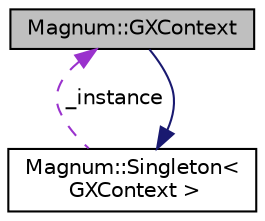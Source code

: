 digraph "Magnum::GXContext"
{
  edge [fontname="Helvetica",fontsize="10",labelfontname="Helvetica",labelfontsize="10"];
  node [fontname="Helvetica",fontsize="10",shape=record];
  Node1 [label="Magnum::GXContext",height=0.2,width=0.4,color="black", fillcolor="grey75", style="filled", fontcolor="black"];
  Node2 -> Node1 [dir="back",color="midnightblue",fontsize="10",style="solid",fontname="Helvetica"];
  Node2 [label="Magnum::Singleton\<\l GXContext \>",height=0.2,width=0.4,color="black", fillcolor="white", style="filled",URL="$class_magnum_1_1_singleton.html"];
  Node1 -> Node2 [dir="back",color="darkorchid3",fontsize="10",style="dashed",label=" _instance" ,fontname="Helvetica"];
}
